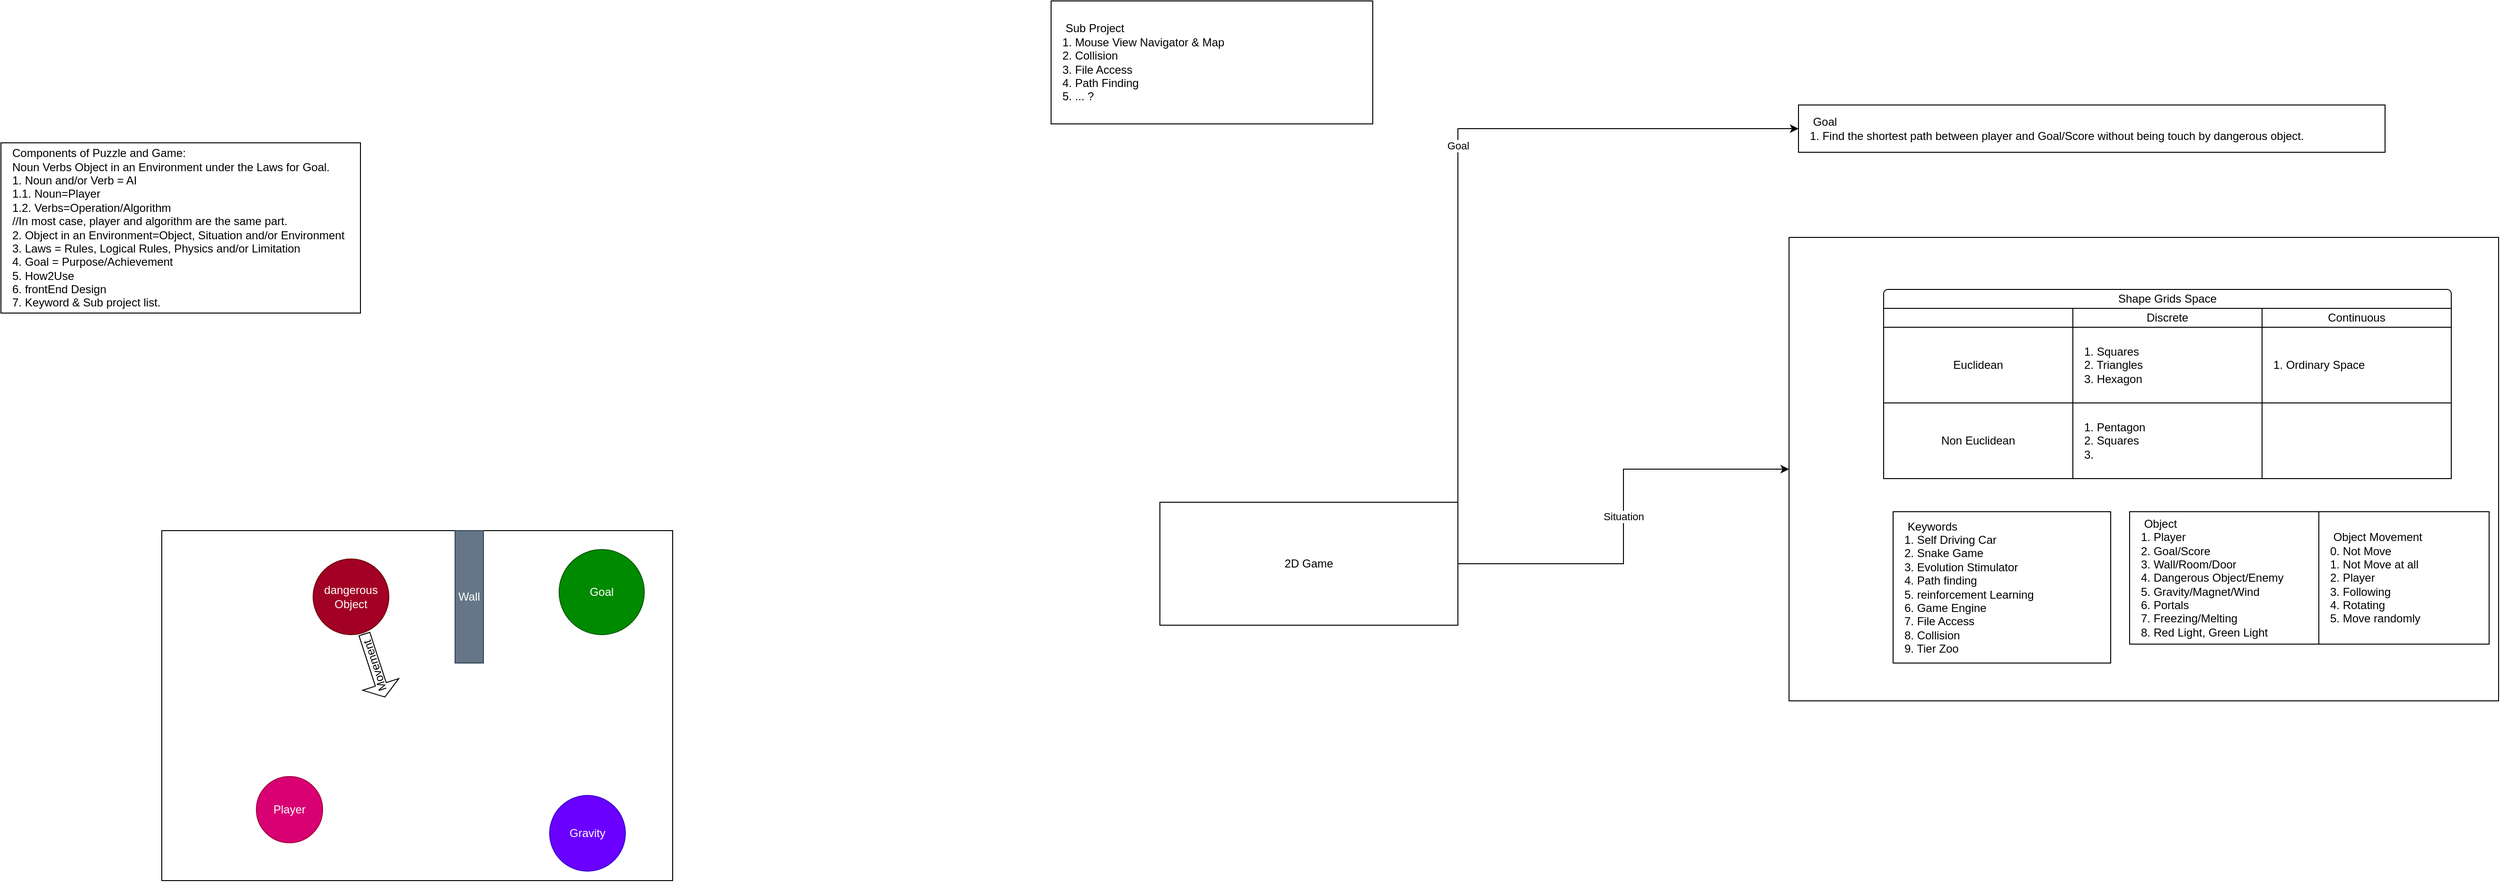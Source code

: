 <mxfile version="17.4.0" type="github">
  <diagram id="-PNdPaAjFeKxy-EOOfYA" name="Page-1">
    <mxGraphModel dx="2308" dy="1333" grid="1" gridSize="10" guides="1" tooltips="1" connect="1" arrows="1" fold="1" page="1" pageScale="1" pageWidth="850" pageHeight="1100" math="0" shadow="0">
      <root>
        <mxCell id="0" />
        <mxCell id="1" parent="0" />
        <mxCell id="P5UM7dJKwEBTCQnFjk82-1" value="&lt;span style=&quot;white-space: pre&quot;&gt; Goal&lt;/span&gt;&lt;br&gt;&lt;span style=&quot;white-space: pre&quot;&gt;1. Find the shortest path between player and Goal/Score without being touch by dangerous object.&lt;/span&gt;" style="rounded=0;whiteSpace=wrap;html=1;align=left;spacingLeft=10;" parent="1" vertex="1">
          <mxGeometry x="1550" y="120" width="620" height="50" as="geometry" />
        </mxCell>
        <mxCell id="P5UM7dJKwEBTCQnFjk82-18" value="&lt;span style=&quot;white-space: pre&quot;&gt; Sub Project&lt;br&gt;1. Mouse View Navigator &amp;amp; Map&lt;br&gt;2. Collision&lt;br&gt;3. File Access&lt;br/&gt;4. Path Finding&lt;br&gt;5. ... ?&lt;br&gt;&lt;/span&gt;" style="rounded=0;whiteSpace=wrap;html=1;align=left;spacingLeft=10;" parent="1" vertex="1">
          <mxGeometry x="760" y="10" width="340" height="130" as="geometry" />
        </mxCell>
        <mxCell id="cbbvz8Gn4PUxDW_Qx6Ab-2" value="&lt;span&gt; Components of Puzzle and Game:&lt;br&gt;Noun Verbs Object in an Environment under the Laws for Goal.&lt;br&gt;1. Noun and/or Verb = AI&lt;br&gt;1.1. Noun=Player&lt;br&gt;1.2. Verbs=Operation/Algorithm&lt;br&gt;//In most case, player and algorithm are the same part.&lt;br&gt;2. Object in an Environment=Object, Situation and/or Environment&lt;br&gt;3. Laws = Rules, Logical Rules, Physics and/or Limitation&lt;br&gt;4. Goal = Purpose/Achievement&lt;br&gt;&lt;/span&gt;&lt;span&gt;5. How2Use&lt;/span&gt;&lt;br&gt;&lt;span&gt;6. frontEnd Design&lt;/span&gt;&lt;br&gt;&lt;span&gt;7. Keyword &amp;amp; Sub project list.&lt;/span&gt;&lt;span&gt;&lt;br&gt;&lt;/span&gt;" style="rounded=0;whiteSpace=wrap;html=1;align=left;spacingLeft=10;" vertex="1" parent="1">
          <mxGeometry x="-350" y="160" width="380" height="180" as="geometry" />
        </mxCell>
        <mxCell id="cbbvz8Gn4PUxDW_Qx6Ab-7" value="Situation" style="edgeStyle=orthogonalEdgeStyle;rounded=0;orthogonalLoop=1;jettySize=auto;html=1;" edge="1" parent="1" source="cbbvz8Gn4PUxDW_Qx6Ab-3" target="cbbvz8Gn4PUxDW_Qx6Ab-5">
          <mxGeometry relative="1" as="geometry" />
        </mxCell>
        <mxCell id="cbbvz8Gn4PUxDW_Qx6Ab-9" value="Goal" style="edgeStyle=orthogonalEdgeStyle;rounded=0;orthogonalLoop=1;jettySize=auto;html=1;exitX=1;exitY=0;exitDx=0;exitDy=0;entryX=0;entryY=0.5;entryDx=0;entryDy=0;" edge="1" parent="1" source="cbbvz8Gn4PUxDW_Qx6Ab-3" target="P5UM7dJKwEBTCQnFjk82-1">
          <mxGeometry relative="1" as="geometry" />
        </mxCell>
        <mxCell id="cbbvz8Gn4PUxDW_Qx6Ab-3" value="2D Game" style="rounded=0;whiteSpace=wrap;html=1;" vertex="1" parent="1">
          <mxGeometry x="875" y="540" width="315" height="130" as="geometry" />
        </mxCell>
        <mxCell id="cbbvz8Gn4PUxDW_Qx6Ab-4" value="" style="group" vertex="1" connectable="0" parent="1">
          <mxGeometry x="-180" y="570" width="540" height="370" as="geometry" />
        </mxCell>
        <mxCell id="P5UM7dJKwEBTCQnFjk82-2" value="" style="rounded=0;whiteSpace=wrap;html=1;align=left;spacingLeft=10;" parent="cbbvz8Gn4PUxDW_Qx6Ab-4" vertex="1">
          <mxGeometry width="540" height="370" as="geometry" />
        </mxCell>
        <mxCell id="P5UM7dJKwEBTCQnFjk82-3" value="Player" style="ellipse;whiteSpace=wrap;html=1;aspect=fixed;fillColor=#d80073;fontColor=#ffffff;strokeColor=#A50040;" parent="cbbvz8Gn4PUxDW_Qx6Ab-4" vertex="1">
          <mxGeometry x="100" y="260" width="70" height="70" as="geometry" />
        </mxCell>
        <mxCell id="P5UM7dJKwEBTCQnFjk82-4" value="Goal" style="ellipse;whiteSpace=wrap;html=1;aspect=fixed;fillColor=#008a00;fontColor=#ffffff;strokeColor=#005700;" parent="cbbvz8Gn4PUxDW_Qx6Ab-4" vertex="1">
          <mxGeometry x="420" y="20" width="90" height="90" as="geometry" />
        </mxCell>
        <mxCell id="P5UM7dJKwEBTCQnFjk82-5" value="dangerous Object" style="ellipse;whiteSpace=wrap;html=1;aspect=fixed;fillColor=#a20025;fontColor=#ffffff;strokeColor=#6F0000;" parent="cbbvz8Gn4PUxDW_Qx6Ab-4" vertex="1">
          <mxGeometry x="160" y="30" width="80" height="80" as="geometry" />
        </mxCell>
        <mxCell id="P5UM7dJKwEBTCQnFjk82-9" value="Movement" style="shape=singleArrow;direction=west;whiteSpace=wrap;html=1;rotation=-108;" parent="cbbvz8Gn4PUxDW_Qx6Ab-4" vertex="1">
          <mxGeometry x="190" y="122.64" width="70" height="40" as="geometry" />
        </mxCell>
        <mxCell id="P5UM7dJKwEBTCQnFjk82-10" value="Gravity" style="ellipse;whiteSpace=wrap;html=1;aspect=fixed;fillColor=#6a00ff;fontColor=#ffffff;strokeColor=#3700CC;" parent="cbbvz8Gn4PUxDW_Qx6Ab-4" vertex="1">
          <mxGeometry x="410" y="280" width="80" height="80" as="geometry" />
        </mxCell>
        <mxCell id="P5UM7dJKwEBTCQnFjk82-11" value="Wall" style="rounded=0;whiteSpace=wrap;html=1;fillColor=#647687;fontColor=#ffffff;strokeColor=#314354;" parent="cbbvz8Gn4PUxDW_Qx6Ab-4" vertex="1">
          <mxGeometry x="310" width="30" height="140" as="geometry" />
        </mxCell>
        <mxCell id="cbbvz8Gn4PUxDW_Qx6Ab-6" value="" style="group" vertex="1" connectable="0" parent="1">
          <mxGeometry x="1540" y="260" width="750" height="490" as="geometry" />
        </mxCell>
        <mxCell id="cbbvz8Gn4PUxDW_Qx6Ab-5" value="" style="rounded=0;whiteSpace=wrap;html=1;" vertex="1" parent="cbbvz8Gn4PUxDW_Qx6Ab-6">
          <mxGeometry width="750" height="490" as="geometry" />
        </mxCell>
        <mxCell id="P5UM7dJKwEBTCQnFjk82-17" value="&lt;span style=&quot;white-space: pre&quot;&gt; Keywords&lt;br&gt;1. Self Driving Car&lt;br&gt;2. Snake Game&lt;br&gt;3. Evolution Stimulator&lt;br&gt;4. Path finding&lt;br&gt;5. reinforcement Learning&lt;br&gt;6. Game Engine&lt;br&gt;7. File Access&lt;br&gt;8. Collision&lt;br/&gt;9. Tier Zoo&lt;br&gt;&lt;/span&gt;" style="rounded=0;whiteSpace=wrap;html=1;align=left;spacingLeft=10;" parent="cbbvz8Gn4PUxDW_Qx6Ab-6" vertex="1">
          <mxGeometry x="110" y="290" width="230" height="160" as="geometry" />
        </mxCell>
        <mxCell id="P5UM7dJKwEBTCQnFjk82-19" value="" style="group" parent="cbbvz8Gn4PUxDW_Qx6Ab-6" vertex="1" connectable="0">
          <mxGeometry x="100" y="55" width="600" height="200" as="geometry" />
        </mxCell>
        <mxCell id="P5UM7dJKwEBTCQnFjk82-20" value="Shape Grids Space" style="rounded=1;whiteSpace=wrap;html=1;fontSize=12;fillColor=#FFFFFF;spacingTop=-10;" parent="P5UM7dJKwEBTCQnFjk82-19" vertex="1">
          <mxGeometry width="600" height="30" as="geometry" />
        </mxCell>
        <mxCell id="P5UM7dJKwEBTCQnFjk82-21" value="Discrete" style="rounded=0;whiteSpace=wrap;html=1;fontSize=12;fillColor=#FFFFFF;" parent="P5UM7dJKwEBTCQnFjk82-19" vertex="1">
          <mxGeometry x="200" y="20" width="200" height="20" as="geometry" />
        </mxCell>
        <mxCell id="P5UM7dJKwEBTCQnFjk82-22" value="Continuous" style="rounded=0;whiteSpace=wrap;html=1;fontSize=12;fillColor=#FFFFFF;" parent="P5UM7dJKwEBTCQnFjk82-19" vertex="1">
          <mxGeometry x="400" y="20" width="200" height="20" as="geometry" />
        </mxCell>
        <mxCell id="P5UM7dJKwEBTCQnFjk82-23" value="Euclidean" style="rounded=0;whiteSpace=wrap;html=1;fontSize=12;fillColor=#FFFFFF;" parent="P5UM7dJKwEBTCQnFjk82-19" vertex="1">
          <mxGeometry y="40" width="200" height="80" as="geometry" />
        </mxCell>
        <mxCell id="P5UM7dJKwEBTCQnFjk82-24" value="Non Euclidean" style="rounded=0;whiteSpace=wrap;html=1;fontSize=12;fillColor=#FFFFFF;" parent="P5UM7dJKwEBTCQnFjk82-19" vertex="1">
          <mxGeometry y="120" width="200" height="80" as="geometry" />
        </mxCell>
        <mxCell id="P5UM7dJKwEBTCQnFjk82-25" value="1. Squares&lt;br style=&quot;font-size: 12px;&quot;&gt;2. Triangles&lt;br style=&quot;font-size: 12px;&quot;&gt;3. Hexagon" style="rounded=0;whiteSpace=wrap;html=1;fontSize=12;fillColor=#FFFFFF;align=left;spacingLeft=10;" parent="P5UM7dJKwEBTCQnFjk82-19" vertex="1">
          <mxGeometry x="200" y="40" width="200" height="80" as="geometry" />
        </mxCell>
        <mxCell id="P5UM7dJKwEBTCQnFjk82-26" value="1. Pentagon&lt;br style=&quot;font-size: 12px;&quot;&gt;2. Squares&lt;br style=&quot;font-size: 12px;&quot;&gt;3.&amp;nbsp;" style="rounded=0;whiteSpace=wrap;html=1;fontSize=12;fillColor=#FFFFFF;align=left;spacingLeft=10;" parent="P5UM7dJKwEBTCQnFjk82-19" vertex="1">
          <mxGeometry x="200" y="120" width="200" height="80" as="geometry" />
        </mxCell>
        <mxCell id="P5UM7dJKwEBTCQnFjk82-27" value="1. Ordinary Space" style="rounded=0;whiteSpace=wrap;html=1;fontSize=12;fillColor=#FFFFFF;align=left;spacingLeft=10;" parent="P5UM7dJKwEBTCQnFjk82-19" vertex="1">
          <mxGeometry x="400" y="40" width="200" height="80" as="geometry" />
        </mxCell>
        <mxCell id="P5UM7dJKwEBTCQnFjk82-28" value="" style="rounded=0;whiteSpace=wrap;html=1;fontSize=12;fillColor=#FFFFFF;align=left;spacingLeft=10;" parent="P5UM7dJKwEBTCQnFjk82-19" vertex="1">
          <mxGeometry x="400" y="120" width="200" height="80" as="geometry" />
        </mxCell>
        <mxCell id="P5UM7dJKwEBTCQnFjk82-29" value="" style="rounded=0;whiteSpace=wrap;html=1;fontSize=12;fillColor=#FFFFFF;" parent="P5UM7dJKwEBTCQnFjk82-19" vertex="1">
          <mxGeometry y="20" width="200" height="20" as="geometry" />
        </mxCell>
        <mxCell id="cbbvz8Gn4PUxDW_Qx6Ab-1" value="" style="group" vertex="1" connectable="0" parent="cbbvz8Gn4PUxDW_Qx6Ab-6">
          <mxGeometry x="360" y="290" width="380" height="140" as="geometry" />
        </mxCell>
        <mxCell id="P5UM7dJKwEBTCQnFjk82-15" value="&lt;span style=&quot;white-space: pre&quot;&gt; &lt;/span&gt;Object&lt;br&gt;1. Player&lt;br&gt;2. Goal/Score&lt;br&gt;3. Wall/Room/Door&lt;br&gt;4. Dangerous Object/Enemy&lt;br&gt;5. Gravity/Magnet/Wind&lt;br&gt;6. Portals&lt;br&gt;7. Freezing/Melting&lt;br&gt;8. Red Light, Green Light" style="rounded=0;whiteSpace=wrap;html=1;align=left;spacingLeft=10;" parent="cbbvz8Gn4PUxDW_Qx6Ab-1" vertex="1">
          <mxGeometry width="200" height="140" as="geometry" />
        </mxCell>
        <mxCell id="P5UM7dJKwEBTCQnFjk82-16" value="&lt;span style=&quot;white-space: pre&quot;&gt; Object Movement&lt;br&gt;0. Not Move&lt;br&gt;1. Not Move at all&lt;br&gt;2. Player&lt;br&gt;3. Following&lt;br&gt;4. Rotating&lt;br&gt;5. Move randomly&lt;br&gt;&lt;/span&gt;" style="rounded=0;whiteSpace=wrap;html=1;align=left;spacingLeft=10;" parent="cbbvz8Gn4PUxDW_Qx6Ab-1" vertex="1">
          <mxGeometry x="200" width="180" height="140" as="geometry" />
        </mxCell>
      </root>
    </mxGraphModel>
  </diagram>
</mxfile>
